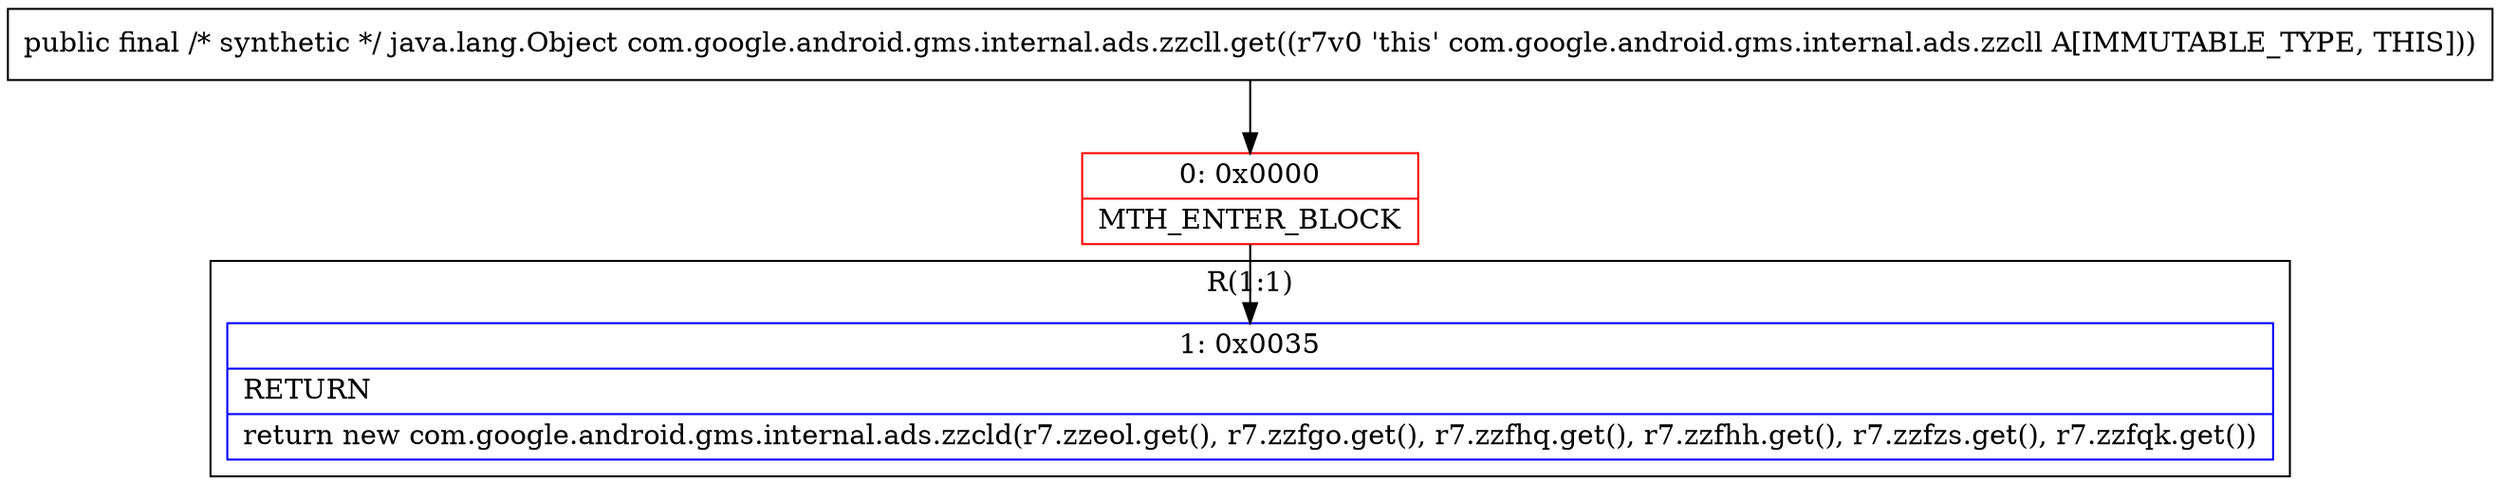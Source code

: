 digraph "CFG forcom.google.android.gms.internal.ads.zzcll.get()Ljava\/lang\/Object;" {
subgraph cluster_Region_675486813 {
label = "R(1:1)";
node [shape=record,color=blue];
Node_1 [shape=record,label="{1\:\ 0x0035|RETURN\l|return new com.google.android.gms.internal.ads.zzcld(r7.zzeol.get(), r7.zzfgo.get(), r7.zzfhq.get(), r7.zzfhh.get(), r7.zzfzs.get(), r7.zzfqk.get())\l}"];
}
Node_0 [shape=record,color=red,label="{0\:\ 0x0000|MTH_ENTER_BLOCK\l}"];
MethodNode[shape=record,label="{public final \/* synthetic *\/ java.lang.Object com.google.android.gms.internal.ads.zzcll.get((r7v0 'this' com.google.android.gms.internal.ads.zzcll A[IMMUTABLE_TYPE, THIS])) }"];
MethodNode -> Node_0;
Node_0 -> Node_1;
}

